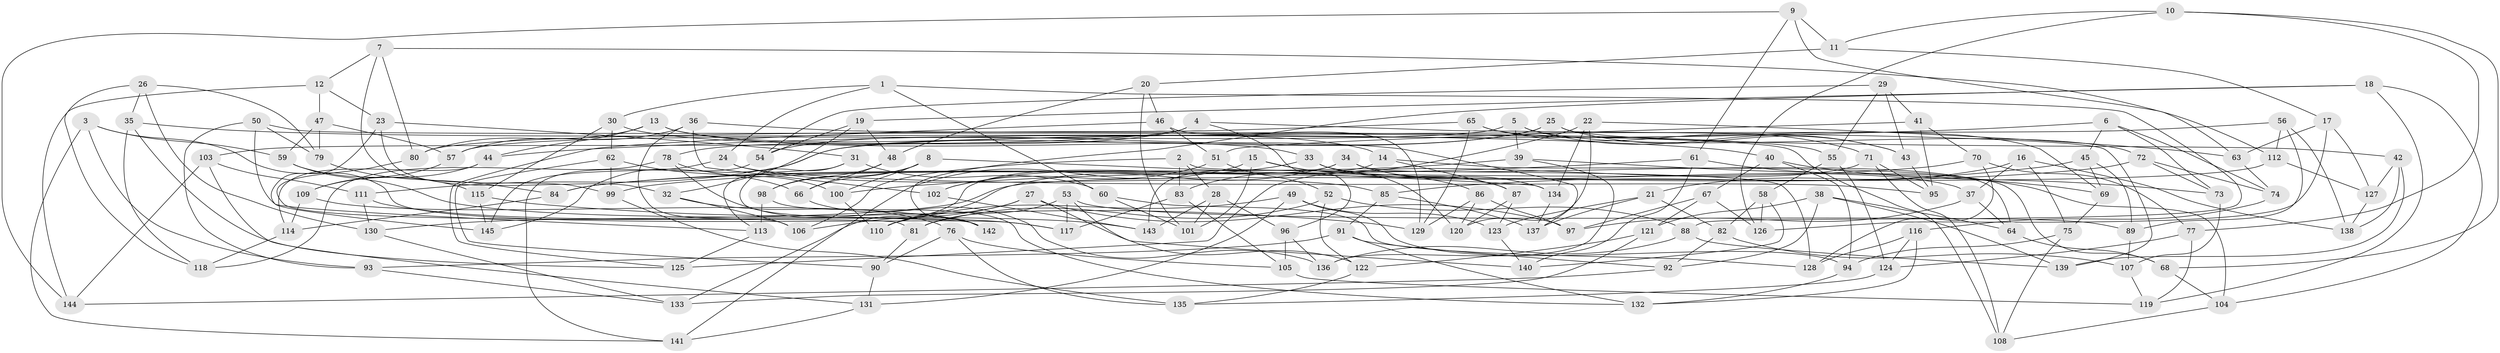 // coarse degree distribution, {10: 0.06896551724137931, 5: 0.13793103448275862, 6: 0.41379310344827586, 8: 0.15517241379310345, 4: 0.08620689655172414, 3: 0.017241379310344827, 7: 0.08620689655172414, 9: 0.034482758620689655}
// Generated by graph-tools (version 1.1) at 2025/38/03/04/25 23:38:13]
// undirected, 145 vertices, 290 edges
graph export_dot {
  node [color=gray90,style=filled];
  1;
  2;
  3;
  4;
  5;
  6;
  7;
  8;
  9;
  10;
  11;
  12;
  13;
  14;
  15;
  16;
  17;
  18;
  19;
  20;
  21;
  22;
  23;
  24;
  25;
  26;
  27;
  28;
  29;
  30;
  31;
  32;
  33;
  34;
  35;
  36;
  37;
  38;
  39;
  40;
  41;
  42;
  43;
  44;
  45;
  46;
  47;
  48;
  49;
  50;
  51;
  52;
  53;
  54;
  55;
  56;
  57;
  58;
  59;
  60;
  61;
  62;
  63;
  64;
  65;
  66;
  67;
  68;
  69;
  70;
  71;
  72;
  73;
  74;
  75;
  76;
  77;
  78;
  79;
  80;
  81;
  82;
  83;
  84;
  85;
  86;
  87;
  88;
  89;
  90;
  91;
  92;
  93;
  94;
  95;
  96;
  97;
  98;
  99;
  100;
  101;
  102;
  103;
  104;
  105;
  106;
  107;
  108;
  109;
  110;
  111;
  112;
  113;
  114;
  115;
  116;
  117;
  118;
  119;
  120;
  121;
  122;
  123;
  124;
  125;
  126;
  127;
  128;
  129;
  130;
  131;
  132;
  133;
  134;
  135;
  136;
  137;
  138;
  139;
  140;
  141;
  142;
  143;
  144;
  145;
  1 -- 88;
  1 -- 30;
  1 -- 60;
  1 -- 24;
  2 -- 83;
  2 -- 28;
  2 -- 128;
  2 -- 106;
  3 -- 117;
  3 -- 59;
  3 -- 141;
  3 -- 93;
  4 -- 139;
  4 -- 78;
  4 -- 103;
  4 -- 96;
  5 -- 57;
  5 -- 72;
  5 -- 43;
  5 -- 39;
  6 -- 44;
  6 -- 74;
  6 -- 73;
  6 -- 45;
  7 -- 80;
  7 -- 112;
  7 -- 12;
  7 -- 99;
  8 -- 66;
  8 -- 100;
  8 -- 98;
  8 -- 134;
  9 -- 144;
  9 -- 11;
  9 -- 61;
  9 -- 63;
  10 -- 77;
  10 -- 68;
  10 -- 11;
  10 -- 126;
  11 -- 17;
  11 -- 20;
  12 -- 144;
  12 -- 23;
  12 -- 47;
  13 -- 137;
  13 -- 44;
  13 -- 14;
  13 -- 80;
  14 -- 68;
  14 -- 143;
  14 -- 87;
  15 -- 141;
  15 -- 86;
  15 -- 101;
  15 -- 120;
  16 -- 75;
  16 -- 37;
  16 -- 21;
  16 -- 138;
  17 -- 63;
  17 -- 127;
  17 -- 126;
  18 -- 119;
  18 -- 142;
  18 -- 104;
  18 -- 19;
  19 -- 32;
  19 -- 54;
  19 -- 48;
  20 -- 46;
  20 -- 101;
  20 -- 48;
  21 -- 82;
  21 -- 137;
  21 -- 123;
  22 -- 63;
  22 -- 134;
  22 -- 120;
  22 -- 83;
  23 -- 31;
  23 -- 145;
  23 -- 32;
  24 -- 85;
  24 -- 95;
  24 -- 145;
  25 -- 43;
  25 -- 145;
  25 -- 42;
  25 -- 54;
  26 -- 35;
  26 -- 130;
  26 -- 118;
  26 -- 79;
  27 -- 140;
  27 -- 110;
  27 -- 106;
  27 -- 97;
  28 -- 101;
  28 -- 143;
  28 -- 96;
  29 -- 55;
  29 -- 54;
  29 -- 41;
  29 -- 43;
  30 -- 115;
  30 -- 33;
  30 -- 62;
  31 -- 142;
  31 -- 60;
  31 -- 113;
  32 -- 76;
  32 -- 106;
  33 -- 87;
  33 -- 37;
  33 -- 102;
  34 -- 110;
  34 -- 133;
  34 -- 134;
  34 -- 64;
  35 -- 125;
  35 -- 40;
  35 -- 118;
  36 -- 55;
  36 -- 106;
  36 -- 102;
  36 -- 57;
  37 -- 97;
  37 -- 64;
  38 -- 121;
  38 -- 64;
  38 -- 139;
  38 -- 92;
  39 -- 69;
  39 -- 84;
  39 -- 136;
  40 -- 94;
  40 -- 67;
  40 -- 73;
  41 -- 70;
  41 -- 95;
  41 -- 51;
  42 -- 138;
  42 -- 127;
  42 -- 139;
  43 -- 95;
  44 -- 114;
  44 -- 109;
  45 -- 89;
  45 -- 85;
  45 -- 69;
  46 -- 129;
  46 -- 125;
  46 -- 51;
  47 -- 79;
  47 -- 59;
  47 -- 57;
  48 -- 98;
  48 -- 66;
  49 -- 123;
  49 -- 110;
  49 -- 131;
  49 -- 94;
  50 -- 108;
  50 -- 113;
  50 -- 93;
  50 -- 79;
  51 -- 102;
  51 -- 52;
  52 -- 88;
  52 -- 122;
  52 -- 81;
  53 -- 89;
  53 -- 122;
  53 -- 117;
  53 -- 81;
  54 -- 141;
  55 -- 124;
  55 -- 58;
  56 -- 89;
  56 -- 111;
  56 -- 138;
  56 -- 112;
  57 -- 109;
  58 -- 126;
  58 -- 140;
  58 -- 82;
  59 -- 115;
  59 -- 143;
  60 -- 101;
  60 -- 128;
  61 -- 100;
  61 -- 140;
  61 -- 104;
  62 -- 66;
  62 -- 99;
  62 -- 90;
  63 -- 74;
  64 -- 68;
  65 -- 71;
  65 -- 69;
  65 -- 129;
  65 -- 80;
  66 -- 136;
  67 -- 121;
  67 -- 126;
  67 -- 97;
  68 -- 104;
  69 -- 75;
  70 -- 84;
  70 -- 77;
  70 -- 128;
  71 -- 95;
  71 -- 108;
  71 -- 125;
  72 -- 99;
  72 -- 73;
  72 -- 74;
  73 -- 107;
  74 -- 116;
  75 -- 108;
  75 -- 94;
  76 -- 105;
  76 -- 90;
  76 -- 135;
  77 -- 124;
  77 -- 119;
  78 -- 118;
  78 -- 100;
  78 -- 142;
  79 -- 84;
  80 -- 81;
  81 -- 90;
  82 -- 107;
  82 -- 92;
  83 -- 117;
  83 -- 105;
  84 -- 114;
  85 -- 91;
  85 -- 137;
  86 -- 120;
  86 -- 97;
  86 -- 129;
  87 -- 120;
  87 -- 123;
  88 -- 139;
  88 -- 136;
  89 -- 107;
  90 -- 131;
  91 -- 93;
  91 -- 92;
  91 -- 132;
  92 -- 144;
  93 -- 133;
  94 -- 132;
  96 -- 105;
  96 -- 136;
  98 -- 113;
  98 -- 132;
  99 -- 135;
  100 -- 110;
  102 -- 143;
  103 -- 111;
  103 -- 144;
  103 -- 131;
  104 -- 108;
  105 -- 119;
  107 -- 119;
  109 -- 142;
  109 -- 114;
  111 -- 117;
  111 -- 130;
  112 -- 130;
  112 -- 127;
  113 -- 125;
  114 -- 118;
  115 -- 129;
  115 -- 145;
  116 -- 124;
  116 -- 128;
  116 -- 132;
  121 -- 133;
  121 -- 122;
  122 -- 135;
  123 -- 140;
  124 -- 135;
  127 -- 138;
  130 -- 133;
  131 -- 141;
  134 -- 137;
}
